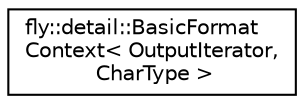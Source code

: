 digraph "Graphical Class Hierarchy"
{
 // LATEX_PDF_SIZE
  edge [fontname="Helvetica",fontsize="10",labelfontname="Helvetica",labelfontsize="10"];
  node [fontname="Helvetica",fontsize="10",shape=record];
  rankdir="LR";
  Node0 [label="fly::detail::BasicFormat\lContext\< OutputIterator,\l CharType \>",height=0.2,width=0.4,color="black", fillcolor="white", style="filled",URL="$classfly_1_1detail_1_1_basic_format_context.html",tooltip=" "];
}
